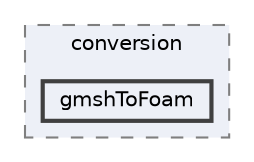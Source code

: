 digraph "applications/utilities/mesh/conversion/gmshToFoam"
{
 // LATEX_PDF_SIZE
  bgcolor="transparent";
  edge [fontname=Helvetica,fontsize=10,labelfontname=Helvetica,labelfontsize=10];
  node [fontname=Helvetica,fontsize=10,shape=box,height=0.2,width=0.4];
  compound=true
  subgraph clusterdir_5148cfe1bce83bc5fdc09a52963260a1 {
    graph [ bgcolor="#edf0f7", pencolor="grey50", label="conversion", fontname=Helvetica,fontsize=10 style="filled,dashed", URL="dir_5148cfe1bce83bc5fdc09a52963260a1.html",tooltip=""]
  dir_70ca48d6efc076aae6c126917cb7ccc1 [label="gmshToFoam", fillcolor="#edf0f7", color="grey25", style="filled,bold", URL="dir_70ca48d6efc076aae6c126917cb7ccc1.html",tooltip=""];
  }
}
